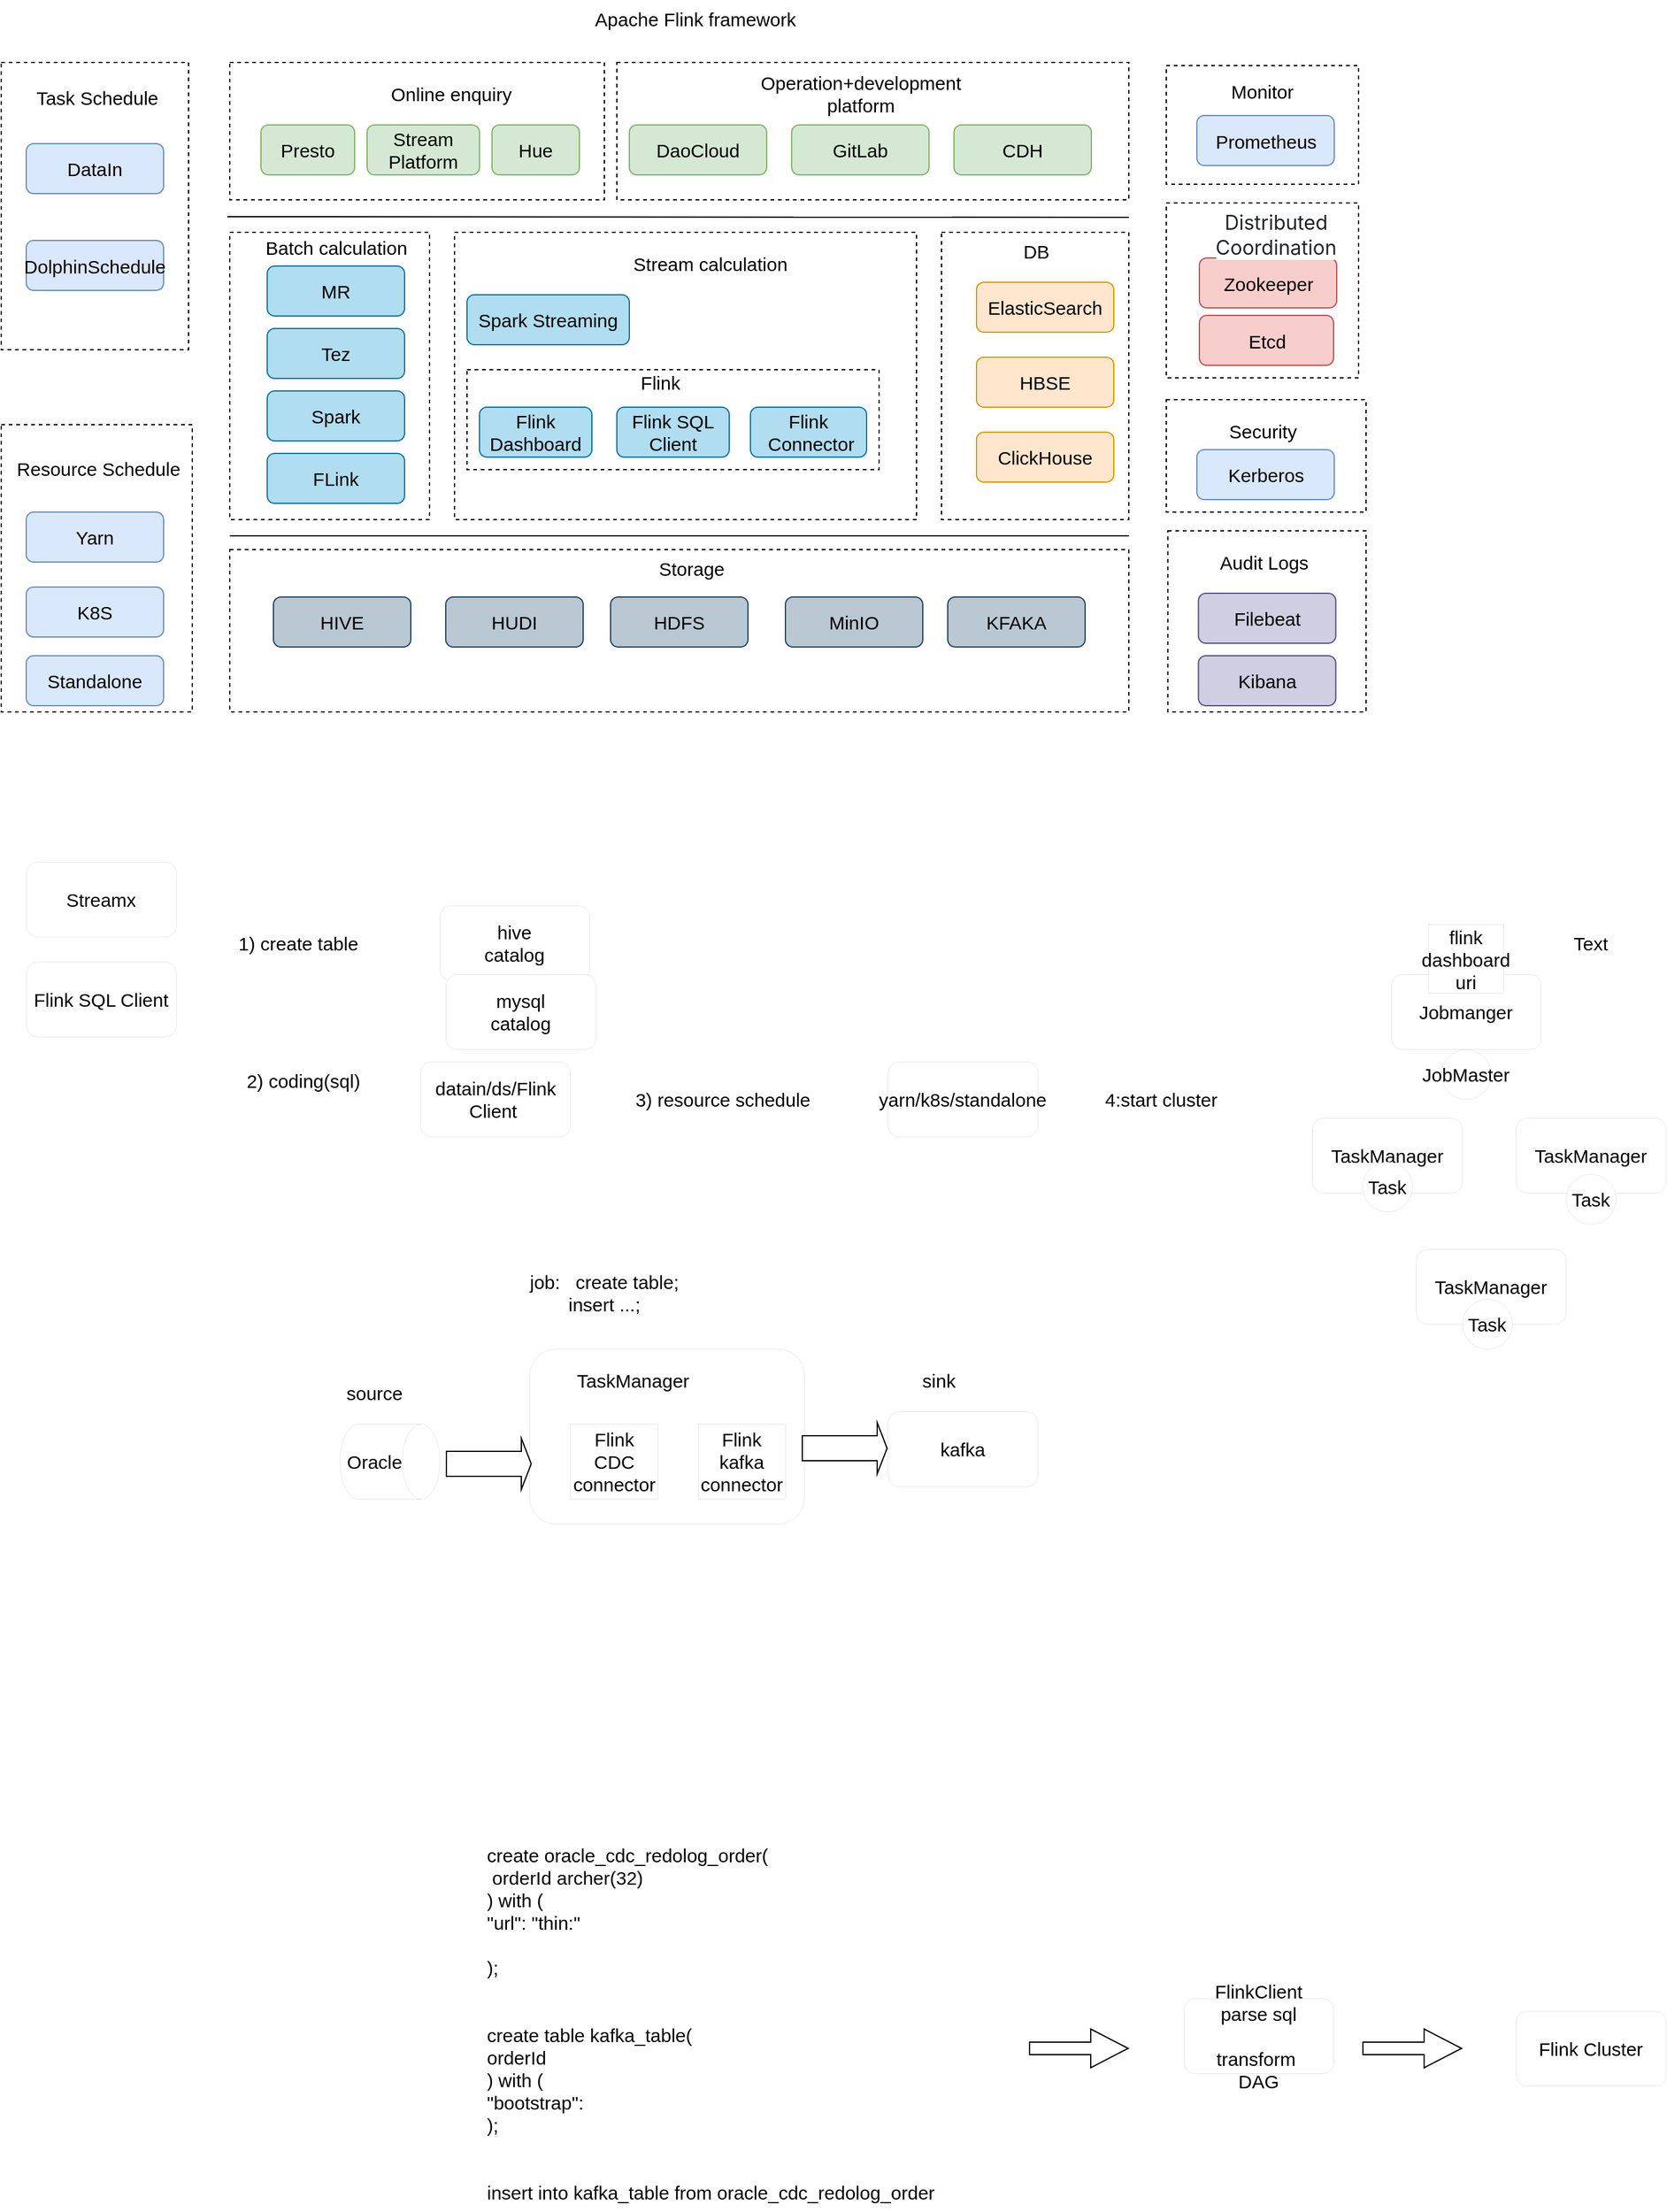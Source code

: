 <mxfile version="20.0.1" type="github">
  <diagram id="C5RBs43oDa-KdzZeNtuy" name="Page-1">
    <mxGraphModel dx="1174" dy="747" grid="1" gridSize="10" guides="1" tooltips="1" connect="1" arrows="1" fold="1" page="1" pageScale="1" pageWidth="827" pageHeight="1169" background="#ffffff" math="0" shadow="0">
      <root>
        <mxCell id="WIyWlLk6GJQsqaUBKTNV-0" />
        <mxCell id="WIyWlLk6GJQsqaUBKTNV-1" parent="WIyWlLk6GJQsqaUBKTNV-0" />
        <mxCell id="U5XGqWJioJr3O-M73j0z-112" value="" style="rounded=1;whiteSpace=wrap;html=1;dashed=1;fontSize=15;strokeWidth=0;" vertex="1" parent="WIyWlLk6GJQsqaUBKTNV-1">
          <mxGeometry x="540" y="1090" width="220" height="140" as="geometry" />
        </mxCell>
        <mxCell id="U5XGqWJioJr3O-M73j0z-75" value="" style="rounded=0;whiteSpace=wrap;html=1;fontSize=15;dashed=1;" vertex="1" parent="WIyWlLk6GJQsqaUBKTNV-1">
          <mxGeometry x="300" y="450" width="720" height="130" as="geometry" />
        </mxCell>
        <mxCell id="U5XGqWJioJr3O-M73j0z-64" value="" style="rounded=0;whiteSpace=wrap;html=1;fontSize=15;dashed=1;" vertex="1" parent="WIyWlLk6GJQsqaUBKTNV-1">
          <mxGeometry x="1050" y="172.5" width="154" height="140" as="geometry" />
        </mxCell>
        <mxCell id="U5XGqWJioJr3O-M73j0z-62" value="" style="rounded=0;whiteSpace=wrap;html=1;fontSize=15;dashed=1;" vertex="1" parent="WIyWlLk6GJQsqaUBKTNV-1">
          <mxGeometry x="1050" y="62.5" width="154" height="95" as="geometry" />
        </mxCell>
        <mxCell id="U5XGqWJioJr3O-M73j0z-60" value="" style="rounded=0;whiteSpace=wrap;html=1;fontSize=15;dashed=1;" vertex="1" parent="WIyWlLk6GJQsqaUBKTNV-1">
          <mxGeometry x="480" y="196" width="370" height="230" as="geometry" />
        </mxCell>
        <mxCell id="U5XGqWJioJr3O-M73j0z-59" value="" style="rounded=0;whiteSpace=wrap;html=1;fontSize=15;dashed=1;" vertex="1" parent="WIyWlLk6GJQsqaUBKTNV-1">
          <mxGeometry x="300" y="196" width="160" height="230" as="geometry" />
        </mxCell>
        <mxCell id="U5XGqWJioJr3O-M73j0z-58" value="" style="rounded=0;whiteSpace=wrap;html=1;fontSize=15;dashed=1;" vertex="1" parent="WIyWlLk6GJQsqaUBKTNV-1">
          <mxGeometry x="870" y="196" width="150" height="230" as="geometry" />
        </mxCell>
        <mxCell id="U5XGqWJioJr3O-M73j0z-57" value="" style="rounded=0;whiteSpace=wrap;html=1;fontSize=15;dashed=1;" vertex="1" parent="WIyWlLk6GJQsqaUBKTNV-1">
          <mxGeometry x="610" y="60" width="410" height="110" as="geometry" />
        </mxCell>
        <mxCell id="U5XGqWJioJr3O-M73j0z-55" value="" style="rounded=0;whiteSpace=wrap;html=1;fontSize=15;dashed=1;" vertex="1" parent="WIyWlLk6GJQsqaUBKTNV-1">
          <mxGeometry x="300" y="60" width="300" height="110" as="geometry" />
        </mxCell>
        <mxCell id="U5XGqWJioJr3O-M73j0z-53" value="" style="rounded=0;whiteSpace=wrap;html=1;fontSize=15;dashed=1;" vertex="1" parent="WIyWlLk6GJQsqaUBKTNV-1">
          <mxGeometry x="117" y="60" width="150" height="230" as="geometry" />
        </mxCell>
        <mxCell id="U5XGqWJioJr3O-M73j0z-52" value="" style="rounded=0;whiteSpace=wrap;html=1;fontSize=15;dashed=1;" vertex="1" parent="WIyWlLk6GJQsqaUBKTNV-1">
          <mxGeometry x="117" y="350" width="153" height="230" as="geometry" />
        </mxCell>
        <mxCell id="U5XGqWJioJr3O-M73j0z-0" value="HDFS" style="rounded=1;whiteSpace=wrap;html=1;fontSize=15;fillColor=#bac8d3;strokeColor=#23445d;" vertex="1" parent="WIyWlLk6GJQsqaUBKTNV-1">
          <mxGeometry x="605" y="488" width="110" height="40" as="geometry" />
        </mxCell>
        <mxCell id="U5XGqWJioJr3O-M73j0z-2" value="" style="endArrow=none;html=1;rounded=0;fontSize=15;" edge="1" parent="WIyWlLk6GJQsqaUBKTNV-1">
          <mxGeometry width="50" height="50" relative="1" as="geometry">
            <mxPoint x="300" y="439" as="sourcePoint" />
            <mxPoint x="1020" y="439" as="targetPoint" />
          </mxGeometry>
        </mxCell>
        <mxCell id="U5XGqWJioJr3O-M73j0z-3" value="Storage" style="text;html=1;strokeColor=none;fillColor=none;align=center;verticalAlign=middle;whiteSpace=wrap;rounded=0;fontSize=15;" vertex="1" parent="WIyWlLk6GJQsqaUBKTNV-1">
          <mxGeometry x="640" y="450" width="60" height="30" as="geometry" />
        </mxCell>
        <mxCell id="U5XGqWJioJr3O-M73j0z-4" value="Batch calculation" style="text;html=1;strokeColor=none;fillColor=none;align=center;verticalAlign=middle;whiteSpace=wrap;rounded=0;fontSize=15;" vertex="1" parent="WIyWlLk6GJQsqaUBKTNV-1">
          <mxGeometry x="322.5" y="193" width="125" height="30" as="geometry" />
        </mxCell>
        <mxCell id="U5XGqWJioJr3O-M73j0z-8" value="MinIO" style="rounded=1;whiteSpace=wrap;html=1;fontSize=15;fillColor=#bac8d3;strokeColor=#23445d;" vertex="1" parent="WIyWlLk6GJQsqaUBKTNV-1">
          <mxGeometry x="745" y="488" width="110" height="40" as="geometry" />
        </mxCell>
        <mxCell id="U5XGqWJioJr3O-M73j0z-9" value="MR" style="rounded=1;whiteSpace=wrap;html=1;fontSize=15;fillColor=#b1ddf0;strokeColor=#10739e;" vertex="1" parent="WIyWlLk6GJQsqaUBKTNV-1">
          <mxGeometry x="330" y="223" width="110" height="40" as="geometry" />
        </mxCell>
        <mxCell id="U5XGqWJioJr3O-M73j0z-10" value="KFAKA" style="rounded=1;whiteSpace=wrap;html=1;fontSize=15;fillColor=#bac8d3;strokeColor=#23445d;" vertex="1" parent="WIyWlLk6GJQsqaUBKTNV-1">
          <mxGeometry x="875" y="488" width="110" height="40" as="geometry" />
        </mxCell>
        <mxCell id="U5XGqWJioJr3O-M73j0z-11" value="HIVE" style="rounded=1;whiteSpace=wrap;html=1;fontSize=15;fillColor=#bac8d3;strokeColor=#23445d;" vertex="1" parent="WIyWlLk6GJQsqaUBKTNV-1">
          <mxGeometry x="335" y="488" width="110" height="40" as="geometry" />
        </mxCell>
        <mxCell id="U5XGqWJioJr3O-M73j0z-12" value="Tez" style="rounded=1;whiteSpace=wrap;html=1;fontSize=15;fillColor=#b1ddf0;strokeColor=#10739e;" vertex="1" parent="WIyWlLk6GJQsqaUBKTNV-1">
          <mxGeometry x="330" y="273" width="110" height="40" as="geometry" />
        </mxCell>
        <mxCell id="U5XGqWJioJr3O-M73j0z-13" value="Spark" style="rounded=1;whiteSpace=wrap;html=1;fontSize=15;fillColor=#b1ddf0;strokeColor=#10739e;" vertex="1" parent="WIyWlLk6GJQsqaUBKTNV-1">
          <mxGeometry x="330" y="323" width="110" height="40" as="geometry" />
        </mxCell>
        <mxCell id="U5XGqWJioJr3O-M73j0z-14" value="Stream calculation" style="text;html=1;strokeColor=none;fillColor=none;align=center;verticalAlign=middle;whiteSpace=wrap;rounded=0;fontSize=15;" vertex="1" parent="WIyWlLk6GJQsqaUBKTNV-1">
          <mxGeometry x="620" y="206" width="130" height="30" as="geometry" />
        </mxCell>
        <mxCell id="U5XGqWJioJr3O-M73j0z-17" value="Spark Streaming" style="rounded=1;whiteSpace=wrap;html=1;fontSize=15;fillColor=#b1ddf0;strokeColor=#10739e;" vertex="1" parent="WIyWlLk6GJQsqaUBKTNV-1">
          <mxGeometry x="490" y="246" width="130" height="40" as="geometry" />
        </mxCell>
        <mxCell id="U5XGqWJioJr3O-M73j0z-18" value="" style="endArrow=none;html=1;rounded=0;fontSize=15;" edge="1" parent="WIyWlLk6GJQsqaUBKTNV-1">
          <mxGeometry width="50" height="50" relative="1" as="geometry">
            <mxPoint x="298" y="183.5" as="sourcePoint" />
            <mxPoint x="1020" y="184" as="targetPoint" />
          </mxGeometry>
        </mxCell>
        <mxCell id="U5XGqWJioJr3O-M73j0z-19" value="Presto" style="rounded=1;whiteSpace=wrap;html=1;fontSize=15;fillColor=#d5e8d4;strokeColor=#82b366;" vertex="1" parent="WIyWlLk6GJQsqaUBKTNV-1">
          <mxGeometry x="325" y="110" width="75" height="40" as="geometry" />
        </mxCell>
        <mxCell id="U5XGqWJioJr3O-M73j0z-20" value="HUDI" style="rounded=1;whiteSpace=wrap;html=1;fontSize=15;fillColor=#bac8d3;strokeColor=#23445d;" vertex="1" parent="WIyWlLk6GJQsqaUBKTNV-1">
          <mxGeometry x="473" y="488" width="110" height="40" as="geometry" />
        </mxCell>
        <mxCell id="U5XGqWJioJr3O-M73j0z-21" value="Resource Schedule" style="text;html=1;strokeColor=none;fillColor=none;align=center;verticalAlign=middle;whiteSpace=wrap;rounded=0;fontSize=15;" vertex="1" parent="WIyWlLk6GJQsqaUBKTNV-1">
          <mxGeometry x="121.5" y="370" width="145.5" height="30" as="geometry" />
        </mxCell>
        <mxCell id="U5XGqWJioJr3O-M73j0z-22" value="Yarn" style="rounded=1;whiteSpace=wrap;html=1;fontSize=15;fillColor=#dae8fc;strokeColor=#6c8ebf;" vertex="1" parent="WIyWlLk6GJQsqaUBKTNV-1">
          <mxGeometry x="137" y="420" width="110" height="40" as="geometry" />
        </mxCell>
        <mxCell id="U5XGqWJioJr3O-M73j0z-23" value="K8S" style="rounded=1;whiteSpace=wrap;html=1;fontSize=15;fillColor=#dae8fc;strokeColor=#6c8ebf;" vertex="1" parent="WIyWlLk6GJQsqaUBKTNV-1">
          <mxGeometry x="137" y="480" width="110" height="40" as="geometry" />
        </mxCell>
        <mxCell id="U5XGqWJioJr3O-M73j0z-24" value="Online enquiry" style="text;html=1;strokeColor=none;fillColor=none;align=center;verticalAlign=middle;whiteSpace=wrap;rounded=0;fontSize=15;" vertex="1" parent="WIyWlLk6GJQsqaUBKTNV-1">
          <mxGeometry x="415" y="70" width="125" height="30" as="geometry" />
        </mxCell>
        <mxCell id="U5XGqWJioJr3O-M73j0z-25" value="Stream Platform" style="rounded=1;whiteSpace=wrap;html=1;fontSize=15;fillColor=#d5e8d4;strokeColor=#82b366;" vertex="1" parent="WIyWlLk6GJQsqaUBKTNV-1">
          <mxGeometry x="410" y="110" width="90" height="40" as="geometry" />
        </mxCell>
        <mxCell id="U5XGqWJioJr3O-M73j0z-27" value="Task&amp;nbsp;Schedule" style="text;html=1;strokeColor=none;fillColor=none;align=center;verticalAlign=middle;whiteSpace=wrap;rounded=0;fontSize=15;" vertex="1" parent="WIyWlLk6GJQsqaUBKTNV-1">
          <mxGeometry x="145.25" y="72.5" width="98" height="30" as="geometry" />
        </mxCell>
        <mxCell id="U5XGqWJioJr3O-M73j0z-29" value="DataIn" style="rounded=1;whiteSpace=wrap;html=1;fontSize=15;fillColor=#dae8fc;strokeColor=#6c8ebf;" vertex="1" parent="WIyWlLk6GJQsqaUBKTNV-1">
          <mxGeometry x="137" y="125" width="110" height="40" as="geometry" />
        </mxCell>
        <mxCell id="U5XGqWJioJr3O-M73j0z-30" value="DolphinSchedule" style="rounded=1;whiteSpace=wrap;html=1;fontSize=15;fillColor=#dae8fc;strokeColor=#6c8ebf;" vertex="1" parent="WIyWlLk6GJQsqaUBKTNV-1">
          <mxGeometry x="137" y="202.5" width="110" height="40" as="geometry" />
        </mxCell>
        <mxCell id="U5XGqWJioJr3O-M73j0z-31" value="Monitor" style="text;html=1;strokeColor=none;fillColor=none;align=center;verticalAlign=middle;whiteSpace=wrap;rounded=0;fontSize=15;" vertex="1" parent="WIyWlLk6GJQsqaUBKTNV-1">
          <mxGeometry x="1087" y="67.5" width="80" height="30" as="geometry" />
        </mxCell>
        <mxCell id="U5XGqWJioJr3O-M73j0z-32" value="Prometheus" style="rounded=1;whiteSpace=wrap;html=1;fontSize=15;fillColor=#dae8fc;strokeColor=#6c8ebf;" vertex="1" parent="WIyWlLk6GJQsqaUBKTNV-1">
          <mxGeometry x="1074.5" y="102.5" width="110" height="40" as="geometry" />
        </mxCell>
        <mxCell id="U5XGqWJioJr3O-M73j0z-33" value="Operation+development&lt;br&gt;platform" style="text;html=1;strokeColor=none;fillColor=none;align=center;verticalAlign=middle;whiteSpace=wrap;rounded=0;fontSize=15;" vertex="1" parent="WIyWlLk6GJQsqaUBKTNV-1">
          <mxGeometry x="772.5" y="70" width="65" height="30" as="geometry" />
        </mxCell>
        <mxCell id="U5XGqWJioJr3O-M73j0z-34" value="DaoCloud" style="rounded=1;whiteSpace=wrap;html=1;fontSize=15;fillColor=#d5e8d4;strokeColor=#82b366;" vertex="1" parent="WIyWlLk6GJQsqaUBKTNV-1">
          <mxGeometry x="620" y="110" width="110" height="40" as="geometry" />
        </mxCell>
        <mxCell id="U5XGqWJioJr3O-M73j0z-35" value="GitLab" style="rounded=1;whiteSpace=wrap;html=1;fontSize=15;fillColor=#d5e8d4;strokeColor=#82b366;" vertex="1" parent="WIyWlLk6GJQsqaUBKTNV-1">
          <mxGeometry x="750" y="110" width="110" height="40" as="geometry" />
        </mxCell>
        <mxCell id="U5XGqWJioJr3O-M73j0z-38" value="CDH" style="rounded=1;whiteSpace=wrap;html=1;fontSize=15;fillColor=#d5e8d4;strokeColor=#82b366;" vertex="1" parent="WIyWlLk6GJQsqaUBKTNV-1">
          <mxGeometry x="880" y="110" width="110" height="40" as="geometry" />
        </mxCell>
        <mxCell id="U5XGqWJioJr3O-M73j0z-39" value="ElasticSearch" style="rounded=1;whiteSpace=wrap;html=1;fontSize=15;fillColor=#ffe6cc;strokeColor=#d79b00;" vertex="1" parent="WIyWlLk6GJQsqaUBKTNV-1">
          <mxGeometry x="898" y="236" width="110" height="40" as="geometry" />
        </mxCell>
        <mxCell id="U5XGqWJioJr3O-M73j0z-40" value="HBSE" style="rounded=1;whiteSpace=wrap;html=1;fontSize=15;fillColor=#ffe6cc;strokeColor=#d79b00;" vertex="1" parent="WIyWlLk6GJQsqaUBKTNV-1">
          <mxGeometry x="898" y="296" width="110" height="40" as="geometry" />
        </mxCell>
        <mxCell id="U5XGqWJioJr3O-M73j0z-41" value="ClickHouse" style="rounded=1;whiteSpace=wrap;html=1;fontSize=15;fillColor=#ffe6cc;strokeColor=#d79b00;" vertex="1" parent="WIyWlLk6GJQsqaUBKTNV-1">
          <mxGeometry x="898" y="356" width="110" height="40" as="geometry" />
        </mxCell>
        <mxCell id="U5XGqWJioJr3O-M73j0z-44" value="DB" style="text;html=1;strokeColor=none;fillColor=none;align=center;verticalAlign=middle;whiteSpace=wrap;rounded=0;fontSize=15;" vertex="1" parent="WIyWlLk6GJQsqaUBKTNV-1">
          <mxGeometry x="915.5" y="196" width="60" height="30" as="geometry" />
        </mxCell>
        <mxCell id="U5XGqWJioJr3O-M73j0z-45" value="" style="rounded=0;whiteSpace=wrap;html=1;fontSize=15;dashed=1;" vertex="1" parent="WIyWlLk6GJQsqaUBKTNV-1">
          <mxGeometry x="490" y="306" width="330" height="80" as="geometry" />
        </mxCell>
        <mxCell id="U5XGqWJioJr3O-M73j0z-46" value="Flink Dashboard" style="rounded=1;whiteSpace=wrap;html=1;fontSize=15;fillColor=#b1ddf0;strokeColor=#10739e;" vertex="1" parent="WIyWlLk6GJQsqaUBKTNV-1">
          <mxGeometry x="500" y="336" width="90" height="40" as="geometry" />
        </mxCell>
        <mxCell id="U5XGqWJioJr3O-M73j0z-47" value="Flink SQL Client" style="rounded=1;whiteSpace=wrap;html=1;fontSize=15;fillColor=#b1ddf0;strokeColor=#10739e;" vertex="1" parent="WIyWlLk6GJQsqaUBKTNV-1">
          <mxGeometry x="610" y="336" width="90" height="40" as="geometry" />
        </mxCell>
        <mxCell id="U5XGqWJioJr3O-M73j0z-48" value="Flink &amp;nbsp;Connector" style="rounded=1;whiteSpace=wrap;html=1;fontSize=15;fillColor=#b1ddf0;strokeColor=#10739e;" vertex="1" parent="WIyWlLk6GJQsqaUBKTNV-1">
          <mxGeometry x="717" y="336" width="93" height="40" as="geometry" />
        </mxCell>
        <mxCell id="U5XGqWJioJr3O-M73j0z-49" value="Zookeeper" style="rounded=1;whiteSpace=wrap;html=1;fontSize=15;fillColor=#f8cecc;strokeColor=#b85450;" vertex="1" parent="WIyWlLk6GJQsqaUBKTNV-1">
          <mxGeometry x="1076.5" y="216.5" width="110" height="40" as="geometry" />
        </mxCell>
        <mxCell id="U5XGqWJioJr3O-M73j0z-50" value="&lt;span style=&quot;font-size: 16px; caret-color: rgb(33, 37, 41); color: rgb(33, 37, 41); font-family: -apple-system, BlinkMacSystemFont, &amp;quot;Segoe UI&amp;quot;, Roboto, &amp;quot;Helvetica Neue&amp;quot;, Arial, sans-serif, &amp;quot;Apple Color Emoji&amp;quot;, &amp;quot;Segoe UI Emoji&amp;quot;, &amp;quot;Segoe UI Symbol&amp;quot;, &amp;quot;Noto Color Emoji&amp;quot;; text-align: left; background-color: rgb(255, 255, 255);&quot;&gt;Distributed &lt;br&gt;Coordination&lt;/span&gt;" style="text;html=1;strokeColor=none;fillColor=none;align=center;verticalAlign=middle;whiteSpace=wrap;rounded=0;fontSize=15;" vertex="1" parent="WIyWlLk6GJQsqaUBKTNV-1">
          <mxGeometry x="1035" y="182.5" width="205.5" height="30" as="geometry" />
        </mxCell>
        <mxCell id="U5XGqWJioJr3O-M73j0z-65" value="Etcd" style="rounded=1;whiteSpace=wrap;html=1;fontSize=15;fillColor=#f8cecc;strokeColor=#b85450;" vertex="1" parent="WIyWlLk6GJQsqaUBKTNV-1">
          <mxGeometry x="1076.5" y="262.5" width="107.5" height="40" as="geometry" />
        </mxCell>
        <mxCell id="U5XGqWJioJr3O-M73j0z-66" value="" style="rounded=0;whiteSpace=wrap;html=1;fontSize=15;dashed=1;" vertex="1" parent="WIyWlLk6GJQsqaUBKTNV-1">
          <mxGeometry x="1050" y="330" width="160" height="90" as="geometry" />
        </mxCell>
        <mxCell id="U5XGqWJioJr3O-M73j0z-67" value="Kerberos" style="rounded=1;whiteSpace=wrap;html=1;fontSize=15;fillColor=#dae8fc;strokeColor=#6c8ebf;" vertex="1" parent="WIyWlLk6GJQsqaUBKTNV-1">
          <mxGeometry x="1074.5" y="370" width="110" height="40" as="geometry" />
        </mxCell>
        <mxCell id="U5XGqWJioJr3O-M73j0z-68" value="Security" style="text;html=1;strokeColor=none;fillColor=none;align=center;verticalAlign=middle;whiteSpace=wrap;rounded=0;fontSize=15;" vertex="1" parent="WIyWlLk6GJQsqaUBKTNV-1">
          <mxGeometry x="1069.5" y="340" width="115" height="30" as="geometry" />
        </mxCell>
        <mxCell id="U5XGqWJioJr3O-M73j0z-69" value="Hue" style="rounded=1;whiteSpace=wrap;html=1;fontSize=15;fillColor=#d5e8d4;strokeColor=#82b366;" vertex="1" parent="WIyWlLk6GJQsqaUBKTNV-1">
          <mxGeometry x="510" y="110" width="70" height="40" as="geometry" />
        </mxCell>
        <mxCell id="U5XGqWJioJr3O-M73j0z-70" value="" style="rounded=0;whiteSpace=wrap;html=1;fontSize=15;dashed=1;" vertex="1" parent="WIyWlLk6GJQsqaUBKTNV-1">
          <mxGeometry x="1051.25" y="435" width="158.75" height="145" as="geometry" />
        </mxCell>
        <mxCell id="U5XGqWJioJr3O-M73j0z-71" value="Filebeat" style="rounded=1;whiteSpace=wrap;html=1;fontSize=15;fillColor=#d0cee2;strokeColor=#56517e;" vertex="1" parent="WIyWlLk6GJQsqaUBKTNV-1">
          <mxGeometry x="1075.75" y="485" width="110" height="40" as="geometry" />
        </mxCell>
        <mxCell id="U5XGqWJioJr3O-M73j0z-72" value="Audit Logs" style="text;html=1;strokeColor=none;fillColor=none;align=center;verticalAlign=middle;whiteSpace=wrap;rounded=0;fontSize=15;" vertex="1" parent="WIyWlLk6GJQsqaUBKTNV-1">
          <mxGeometry x="1070.75" y="445" width="115" height="30" as="geometry" />
        </mxCell>
        <mxCell id="U5XGqWJioJr3O-M73j0z-73" value="Kibana" style="rounded=1;whiteSpace=wrap;html=1;fontSize=15;fillColor=#d0cee2;strokeColor=#56517e;" vertex="1" parent="WIyWlLk6GJQsqaUBKTNV-1">
          <mxGeometry x="1075.75" y="535" width="110" height="40" as="geometry" />
        </mxCell>
        <mxCell id="U5XGqWJioJr3O-M73j0z-74" value="Flink" style="text;html=1;strokeColor=none;fillColor=none;align=center;verticalAlign=middle;whiteSpace=wrap;rounded=0;fontSize=15;" vertex="1" parent="WIyWlLk6GJQsqaUBKTNV-1">
          <mxGeometry x="610" y="301" width="70" height="30" as="geometry" />
        </mxCell>
        <mxCell id="U5XGqWJioJr3O-M73j0z-76" value="FLink" style="rounded=1;whiteSpace=wrap;html=1;fontSize=15;fillColor=#b1ddf0;strokeColor=#10739e;" vertex="1" parent="WIyWlLk6GJQsqaUBKTNV-1">
          <mxGeometry x="330" y="373" width="110" height="40" as="geometry" />
        </mxCell>
        <mxCell id="U5XGqWJioJr3O-M73j0z-77" value="Apache Flink framework" style="text;html=1;strokeColor=none;fillColor=none;align=center;verticalAlign=middle;whiteSpace=wrap;rounded=0;dashed=1;fontSize=15;" vertex="1" parent="WIyWlLk6GJQsqaUBKTNV-1">
          <mxGeometry x="572.5" y="10" width="200" height="30" as="geometry" />
        </mxCell>
        <mxCell id="U5XGqWJioJr3O-M73j0z-82" value="Streamx" style="rounded=1;whiteSpace=wrap;html=1;dashed=1;fontSize=15;strokeWidth=0;" vertex="1" parent="WIyWlLk6GJQsqaUBKTNV-1">
          <mxGeometry x="137" y="700" width="120" height="60" as="geometry" />
        </mxCell>
        <mxCell id="U5XGqWJioJr3O-M73j0z-83" value="Flink SQL Client" style="rounded=1;whiteSpace=wrap;html=1;dashed=1;fontSize=15;strokeWidth=0;" vertex="1" parent="WIyWlLk6GJQsqaUBKTNV-1">
          <mxGeometry x="137" y="780" width="120" height="60" as="geometry" />
        </mxCell>
        <mxCell id="U5XGqWJioJr3O-M73j0z-84" value="1) create table" style="text;html=1;strokeColor=none;fillColor=none;align=center;verticalAlign=middle;whiteSpace=wrap;rounded=0;dashed=1;fontSize=15;" vertex="1" parent="WIyWlLk6GJQsqaUBKTNV-1">
          <mxGeometry x="300" y="750" width="110" height="30" as="geometry" />
        </mxCell>
        <mxCell id="U5XGqWJioJr3O-M73j0z-85" value="hive&lt;br&gt;catalog" style="rounded=1;whiteSpace=wrap;html=1;dashed=1;fontSize=15;strokeWidth=0;" vertex="1" parent="WIyWlLk6GJQsqaUBKTNV-1">
          <mxGeometry x="468" y="735" width="120" height="60" as="geometry" />
        </mxCell>
        <mxCell id="U5XGqWJioJr3O-M73j0z-86" value="3) resource schedule" style="text;html=1;strokeColor=none;fillColor=none;align=center;verticalAlign=middle;whiteSpace=wrap;rounded=0;dashed=1;fontSize=15;" vertex="1" parent="WIyWlLk6GJQsqaUBKTNV-1">
          <mxGeometry x="620" y="875" width="150" height="30" as="geometry" />
        </mxCell>
        <mxCell id="U5XGqWJioJr3O-M73j0z-87" value="2) coding(sql)" style="text;html=1;strokeColor=none;fillColor=none;align=center;verticalAlign=middle;whiteSpace=wrap;rounded=0;dashed=1;fontSize=15;" vertex="1" parent="WIyWlLk6GJQsqaUBKTNV-1">
          <mxGeometry x="304" y="860" width="110" height="30" as="geometry" />
        </mxCell>
        <mxCell id="U5XGqWJioJr3O-M73j0z-88" value="datain/ds/Flink Client&amp;nbsp;" style="rounded=1;whiteSpace=wrap;html=1;dashed=1;fontSize=15;strokeWidth=0;" vertex="1" parent="WIyWlLk6GJQsqaUBKTNV-1">
          <mxGeometry x="452.5" y="860" width="120" height="60" as="geometry" />
        </mxCell>
        <mxCell id="U5XGqWJioJr3O-M73j0z-89" value="yarn/k8s/standalone" style="rounded=1;whiteSpace=wrap;html=1;dashed=1;fontSize=15;strokeWidth=0;" vertex="1" parent="WIyWlLk6GJQsqaUBKTNV-1">
          <mxGeometry x="827" y="860" width="120" height="60" as="geometry" />
        </mxCell>
        <mxCell id="U5XGqWJioJr3O-M73j0z-90" value="Jobmanger" style="rounded=1;whiteSpace=wrap;html=1;dashed=1;fontSize=15;strokeWidth=0;" vertex="1" parent="WIyWlLk6GJQsqaUBKTNV-1">
          <mxGeometry x="1230" y="790" width="120" height="60" as="geometry" />
        </mxCell>
        <mxCell id="U5XGqWJioJr3O-M73j0z-91" value="4:start cluster" style="text;html=1;strokeColor=none;fillColor=none;align=center;verticalAlign=middle;whiteSpace=wrap;rounded=0;dashed=1;fontSize=15;" vertex="1" parent="WIyWlLk6GJQsqaUBKTNV-1">
          <mxGeometry x="990" y="877.5" width="112" height="25" as="geometry" />
        </mxCell>
        <mxCell id="U5XGqWJioJr3O-M73j0z-92" value="TaskManager" style="rounded=1;whiteSpace=wrap;html=1;dashed=1;fontSize=15;strokeWidth=0;" vertex="1" parent="WIyWlLk6GJQsqaUBKTNV-1">
          <mxGeometry x="1167" y="905" width="120" height="60" as="geometry" />
        </mxCell>
        <mxCell id="U5XGqWJioJr3O-M73j0z-93" value="TaskManager" style="rounded=1;whiteSpace=wrap;html=1;dashed=1;fontSize=15;strokeWidth=0;" vertex="1" parent="WIyWlLk6GJQsqaUBKTNV-1">
          <mxGeometry x="1330" y="905" width="120" height="60" as="geometry" />
        </mxCell>
        <mxCell id="U5XGqWJioJr3O-M73j0z-95" value="TaskManager" style="rounded=1;whiteSpace=wrap;html=1;dashed=1;fontSize=15;strokeWidth=0;" vertex="1" parent="WIyWlLk6GJQsqaUBKTNV-1">
          <mxGeometry x="1250" y="1010" width="120" height="60" as="geometry" />
        </mxCell>
        <mxCell id="U5XGqWJioJr3O-M73j0z-96" value="Task" style="ellipse;whiteSpace=wrap;html=1;aspect=fixed;dashed=1;fontSize=15;strokeWidth=0;" vertex="1" parent="WIyWlLk6GJQsqaUBKTNV-1">
          <mxGeometry x="1207" y="940" width="40" height="40" as="geometry" />
        </mxCell>
        <mxCell id="U5XGqWJioJr3O-M73j0z-97" value="JobMaster&lt;br&gt;" style="ellipse;whiteSpace=wrap;html=1;aspect=fixed;dashed=1;fontSize=15;strokeWidth=0;" vertex="1" parent="WIyWlLk6GJQsqaUBKTNV-1">
          <mxGeometry x="1270" y="850" width="40" height="40" as="geometry" />
        </mxCell>
        <mxCell id="U5XGqWJioJr3O-M73j0z-98" value="Task" style="ellipse;whiteSpace=wrap;html=1;aspect=fixed;dashed=1;fontSize=15;strokeWidth=0;" vertex="1" parent="WIyWlLk6GJQsqaUBKTNV-1">
          <mxGeometry x="1370" y="950" width="40" height="40" as="geometry" />
        </mxCell>
        <mxCell id="U5XGqWJioJr3O-M73j0z-99" value="Task" style="ellipse;whiteSpace=wrap;html=1;aspect=fixed;dashed=1;fontSize=15;strokeWidth=0;" vertex="1" parent="WIyWlLk6GJQsqaUBKTNV-1">
          <mxGeometry x="1287" y="1050" width="40" height="40" as="geometry" />
        </mxCell>
        <mxCell id="U5XGqWJioJr3O-M73j0z-100" value="Text" style="text;html=1;strokeColor=none;fillColor=none;align=center;verticalAlign=middle;whiteSpace=wrap;rounded=0;dashed=1;fontSize=15;" vertex="1" parent="WIyWlLk6GJQsqaUBKTNV-1">
          <mxGeometry x="1360" y="750" width="60" height="30" as="geometry" />
        </mxCell>
        <mxCell id="U5XGqWJioJr3O-M73j0z-103" value="&lt;span style=&quot;&quot;&gt;flink dashboard&lt;/span&gt;&lt;br style=&quot;&quot;&gt;&lt;span style=&quot;&quot;&gt;uri&lt;/span&gt;" style="rounded=0;whiteSpace=wrap;html=1;dashed=1;fontSize=15;strokeWidth=0;" vertex="1" parent="WIyWlLk6GJQsqaUBKTNV-1">
          <mxGeometry x="1260" y="750" width="60" height="55" as="geometry" />
        </mxCell>
        <mxCell id="U5XGqWJioJr3O-M73j0z-104" value="mysql&lt;br&gt;catalog" style="rounded=1;whiteSpace=wrap;html=1;dashed=1;fontSize=15;strokeWidth=0;" vertex="1" parent="WIyWlLk6GJQsqaUBKTNV-1">
          <mxGeometry x="473" y="790" width="120" height="60" as="geometry" />
        </mxCell>
        <mxCell id="U5XGqWJioJr3O-M73j0z-105" value="job: &amp;nbsp; create table;&lt;br&gt;insert ...;" style="text;html=1;strokeColor=none;fillColor=none;align=center;verticalAlign=middle;whiteSpace=wrap;rounded=0;dashed=1;fontSize=15;" vertex="1" parent="WIyWlLk6GJQsqaUBKTNV-1">
          <mxGeometry x="510" y="1030" width="180" height="30" as="geometry" />
        </mxCell>
        <mxCell id="U5XGqWJioJr3O-M73j0z-106" value="Oracle" style="shape=cylinder3;whiteSpace=wrap;html=1;boundedLbl=1;backgroundOutline=1;size=15;dashed=1;fontSize=15;strokeWidth=0;direction=south;" vertex="1" parent="WIyWlLk6GJQsqaUBKTNV-1">
          <mxGeometry x="388" y="1150" width="80" height="60" as="geometry" />
        </mxCell>
        <mxCell id="U5XGqWJioJr3O-M73j0z-108" value="kafka" style="rounded=1;whiteSpace=wrap;html=1;dashed=1;fontSize=15;strokeWidth=0;" vertex="1" parent="WIyWlLk6GJQsqaUBKTNV-1">
          <mxGeometry x="827" y="1140" width="120" height="60" as="geometry" />
        </mxCell>
        <mxCell id="U5XGqWJioJr3O-M73j0z-109" value="source" style="text;html=1;strokeColor=none;fillColor=none;align=center;verticalAlign=middle;whiteSpace=wrap;rounded=0;dashed=1;fontSize=15;" vertex="1" parent="WIyWlLk6GJQsqaUBKTNV-1">
          <mxGeometry x="386" y="1110" width="60" height="30" as="geometry" />
        </mxCell>
        <mxCell id="U5XGqWJioJr3O-M73j0z-110" value="sink" style="text;html=1;strokeColor=none;fillColor=none;align=center;verticalAlign=middle;whiteSpace=wrap;rounded=0;dashed=1;fontSize=15;" vertex="1" parent="WIyWlLk6GJQsqaUBKTNV-1">
          <mxGeometry x="838" y="1100" width="60" height="30" as="geometry" />
        </mxCell>
        <mxCell id="U5XGqWJioJr3O-M73j0z-111" value="Flink CDC&lt;br&gt;connector" style="rounded=0;whiteSpace=wrap;html=1;dashed=1;fontSize=15;strokeWidth=0;" vertex="1" parent="WIyWlLk6GJQsqaUBKTNV-1">
          <mxGeometry x="572.5" y="1150" width="70" height="60" as="geometry" />
        </mxCell>
        <mxCell id="U5XGqWJioJr3O-M73j0z-113" value="TaskManager" style="text;html=1;strokeColor=none;fillColor=none;align=center;verticalAlign=middle;whiteSpace=wrap;rounded=0;dashed=1;fontSize=15;" vertex="1" parent="WIyWlLk6GJQsqaUBKTNV-1">
          <mxGeometry x="593" y="1100" width="60" height="30" as="geometry" />
        </mxCell>
        <mxCell id="U5XGqWJioJr3O-M73j0z-114" value="" style="shape=flexArrow;endArrow=classic;html=1;rounded=0;fontSize=15;entryX=-0.006;entryY=0.929;entryDx=0;entryDy=0;entryPerimeter=0;width=20;endSize=2.31;" edge="1" parent="WIyWlLk6GJQsqaUBKTNV-1">
          <mxGeometry width="50" height="50" relative="1" as="geometry">
            <mxPoint x="473" y="1182" as="sourcePoint" />
            <mxPoint x="541.92" y="1182.06" as="targetPoint" />
          </mxGeometry>
        </mxCell>
        <mxCell id="U5XGqWJioJr3O-M73j0z-116" value="" style="shape=flexArrow;endArrow=classic;html=1;rounded=0;fontSize=15;entryX=-0.006;entryY=0.929;entryDx=0;entryDy=0;entryPerimeter=0;width=20;endSize=2.31;" edge="1" parent="WIyWlLk6GJQsqaUBKTNV-1">
          <mxGeometry width="50" height="50" relative="1" as="geometry">
            <mxPoint x="758" y="1169.5" as="sourcePoint" />
            <mxPoint x="826.92" y="1169.56" as="targetPoint" />
          </mxGeometry>
        </mxCell>
        <mxCell id="U5XGqWJioJr3O-M73j0z-117" value="Flink&lt;br&gt;kafka&lt;br&gt;connector" style="rounded=0;whiteSpace=wrap;html=1;dashed=1;fontSize=15;strokeWidth=0;" vertex="1" parent="WIyWlLk6GJQsqaUBKTNV-1">
          <mxGeometry x="675" y="1150" width="70" height="60" as="geometry" />
        </mxCell>
        <mxCell id="U5XGqWJioJr3O-M73j0z-119" value="create oracle_cdc_redolog_order(&lt;br&gt;&amp;nbsp;orderId archer(32)&lt;br&gt;) with (&lt;br&gt;&quot;url&quot;: &quot;thin:&quot;&lt;br&gt;&lt;br&gt;);&lt;br&gt;&lt;br&gt;&lt;br&gt;create table kafka_table(&lt;br&gt;orderId&lt;br&gt;) with (&lt;br&gt;&quot;bootstrap&quot;:&amp;nbsp;&lt;br&gt;);&lt;br&gt;&lt;br&gt;&lt;br&gt;insert into kafka_table from oracle_cdc_redolog_order" style="text;html=1;strokeColor=none;fillColor=none;align=left;verticalAlign=middle;whiteSpace=wrap;rounded=0;dashed=1;fontSize=15;" vertex="1" parent="WIyWlLk6GJQsqaUBKTNV-1">
          <mxGeometry x="504" y="1480" width="406" height="300" as="geometry" />
        </mxCell>
        <mxCell id="U5XGqWJioJr3O-M73j0z-122" value="" style="shape=flexArrow;endArrow=classic;html=1;rounded=0;fontSize=15;width=10;endSize=9.67;" edge="1" parent="WIyWlLk6GJQsqaUBKTNV-1">
          <mxGeometry width="50" height="50" relative="1" as="geometry">
            <mxPoint x="940" y="1650" as="sourcePoint" />
            <mxPoint x="1020" y="1650" as="targetPoint" />
          </mxGeometry>
        </mxCell>
        <mxCell id="U5XGqWJioJr3O-M73j0z-123" value="FlinkClient&lt;br&gt;parse sql&lt;br&gt;&lt;br&gt;transform&amp;nbsp;&lt;br&gt;DAG" style="rounded=1;whiteSpace=wrap;html=1;dashed=1;fontSize=15;strokeWidth=0;" vertex="1" parent="WIyWlLk6GJQsqaUBKTNV-1">
          <mxGeometry x="1064" y="1610" width="120" height="60" as="geometry" />
        </mxCell>
        <mxCell id="U5XGqWJioJr3O-M73j0z-124" value="" style="shape=flexArrow;endArrow=classic;html=1;rounded=0;fontSize=15;width=10;endSize=9.67;" edge="1" parent="WIyWlLk6GJQsqaUBKTNV-1">
          <mxGeometry width="50" height="50" relative="1" as="geometry">
            <mxPoint x="1207" y="1650" as="sourcePoint" />
            <mxPoint x="1287" y="1650" as="targetPoint" />
          </mxGeometry>
        </mxCell>
        <mxCell id="U5XGqWJioJr3O-M73j0z-125" value="Flink Cluster" style="rounded=1;whiteSpace=wrap;html=1;dashed=1;fontSize=15;strokeWidth=0;" vertex="1" parent="WIyWlLk6GJQsqaUBKTNV-1">
          <mxGeometry x="1330" y="1620" width="120" height="60" as="geometry" />
        </mxCell>
        <mxCell id="U5XGqWJioJr3O-M73j0z-127" value="Standalone" style="rounded=1;whiteSpace=wrap;html=1;fontSize=15;fillColor=#dae8fc;strokeColor=#6c8ebf;" vertex="1" parent="WIyWlLk6GJQsqaUBKTNV-1">
          <mxGeometry x="137" y="535" width="110" height="40" as="geometry" />
        </mxCell>
      </root>
    </mxGraphModel>
  </diagram>
</mxfile>
